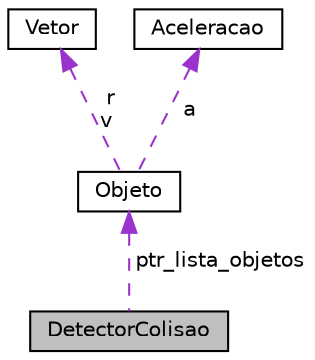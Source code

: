 digraph "DetectorColisao"
{
 // LATEX_PDF_SIZE
  edge [fontname="Helvetica",fontsize="10",labelfontname="Helvetica",labelfontsize="10"];
  node [fontname="Helvetica",fontsize="10",shape=record];
  Node1 [label="DetectorColisao",height=0.2,width=0.4,color="black", fillcolor="grey75", style="filled", fontcolor="black",tooltip=" "];
  Node2 -> Node1 [dir="back",color="darkorchid3",fontsize="10",style="dashed",label=" ptr_lista_objetos" ,fontname="Helvetica"];
  Node2 [label="Objeto",height=0.2,width=0.4,color="black", fillcolor="white", style="filled",URL="$classObjeto.html",tooltip=" "];
  Node3 -> Node2 [dir="back",color="darkorchid3",fontsize="10",style="dashed",label=" r\nv" ,fontname="Helvetica"];
  Node3 [label="Vetor",height=0.2,width=0.4,color="black", fillcolor="white", style="filled",URL="$classVetor.html",tooltip=" "];
  Node4 -> Node2 [dir="back",color="darkorchid3",fontsize="10",style="dashed",label=" a" ,fontname="Helvetica"];
  Node4 [label="Aceleracao",height=0.2,width=0.4,color="black", fillcolor="white", style="filled",URL="$classAceleracao.html",tooltip=" "];
}
